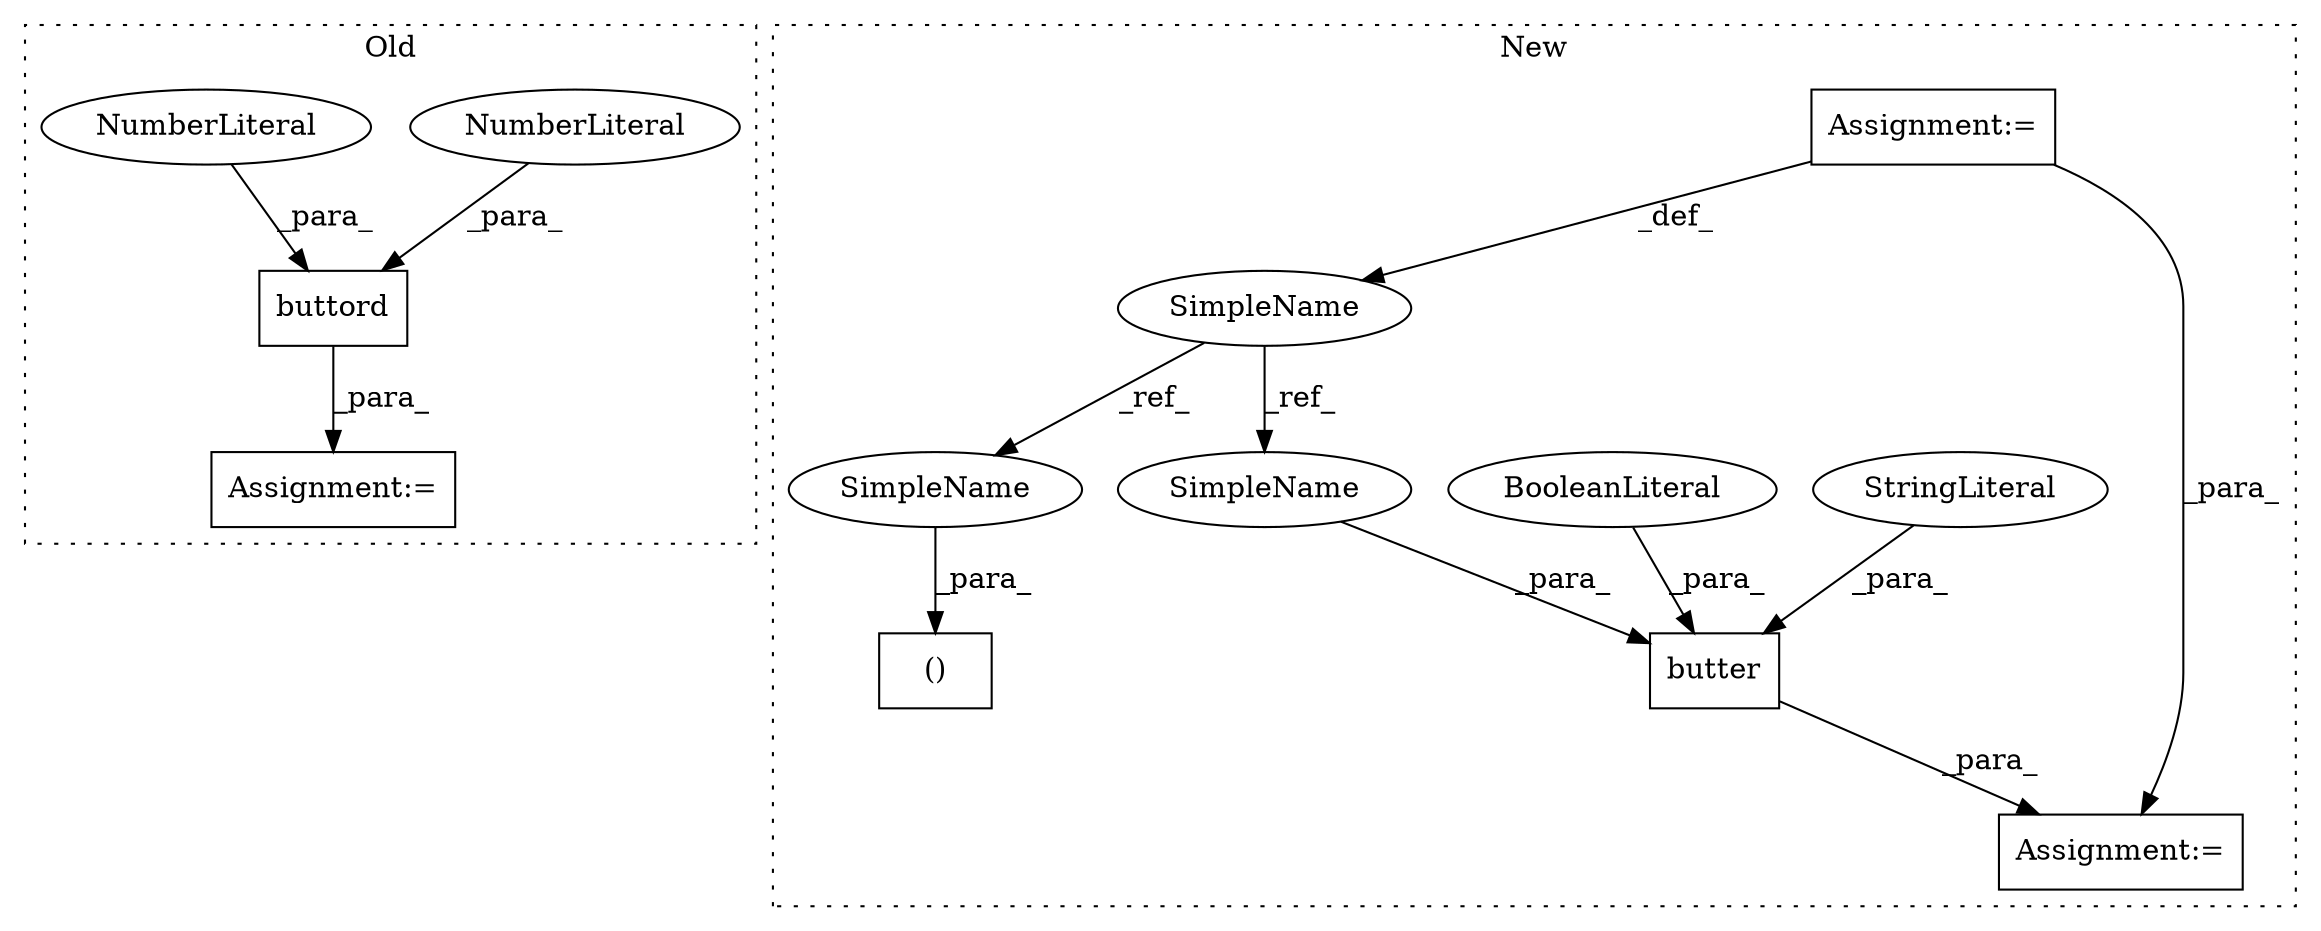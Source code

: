 digraph G {
subgraph cluster0 {
1 [label="buttord" a="32" s="5732,5752" l="8,1" shape="box"];
3 [label="NumberLiteral" a="34" s="5740" l="3" shape="ellipse"];
4 [label="NumberLiteral" a="34" s="5744" l="3" shape="ellipse"];
11 [label="Assignment:=" a="7" s="5730" l="2" shape="box"];
label = "Old";
style="dotted";
}
subgraph cluster1 {
2 [label="butter" a="32" s="6421,6449" l="7,1" shape="box"];
5 [label="SimpleName" a="42" s="6292" l="1" shape="ellipse"];
6 [label="()" a="106" s="6349" l="16" shape="box"];
7 [label="BooleanLiteral" a="9" s="6444" l="5" shape="ellipse"];
8 [label="StringLiteral" a="45" s="6433" l="10" shape="ellipse"];
9 [label="Assignment:=" a="7" s="6419" l="2" shape="box"];
10 [label="Assignment:=" a="7" s="6292" l="1" shape="box"];
12 [label="SimpleName" a="42" s="6428" l="1" shape="ellipse"];
13 [label="SimpleName" a="42" s="6349" l="1" shape="ellipse"];
label = "New";
style="dotted";
}
1 -> 11 [label="_para_"];
2 -> 9 [label="_para_"];
3 -> 1 [label="_para_"];
4 -> 1 [label="_para_"];
5 -> 13 [label="_ref_"];
5 -> 12 [label="_ref_"];
7 -> 2 [label="_para_"];
8 -> 2 [label="_para_"];
10 -> 5 [label="_def_"];
10 -> 9 [label="_para_"];
12 -> 2 [label="_para_"];
13 -> 6 [label="_para_"];
}